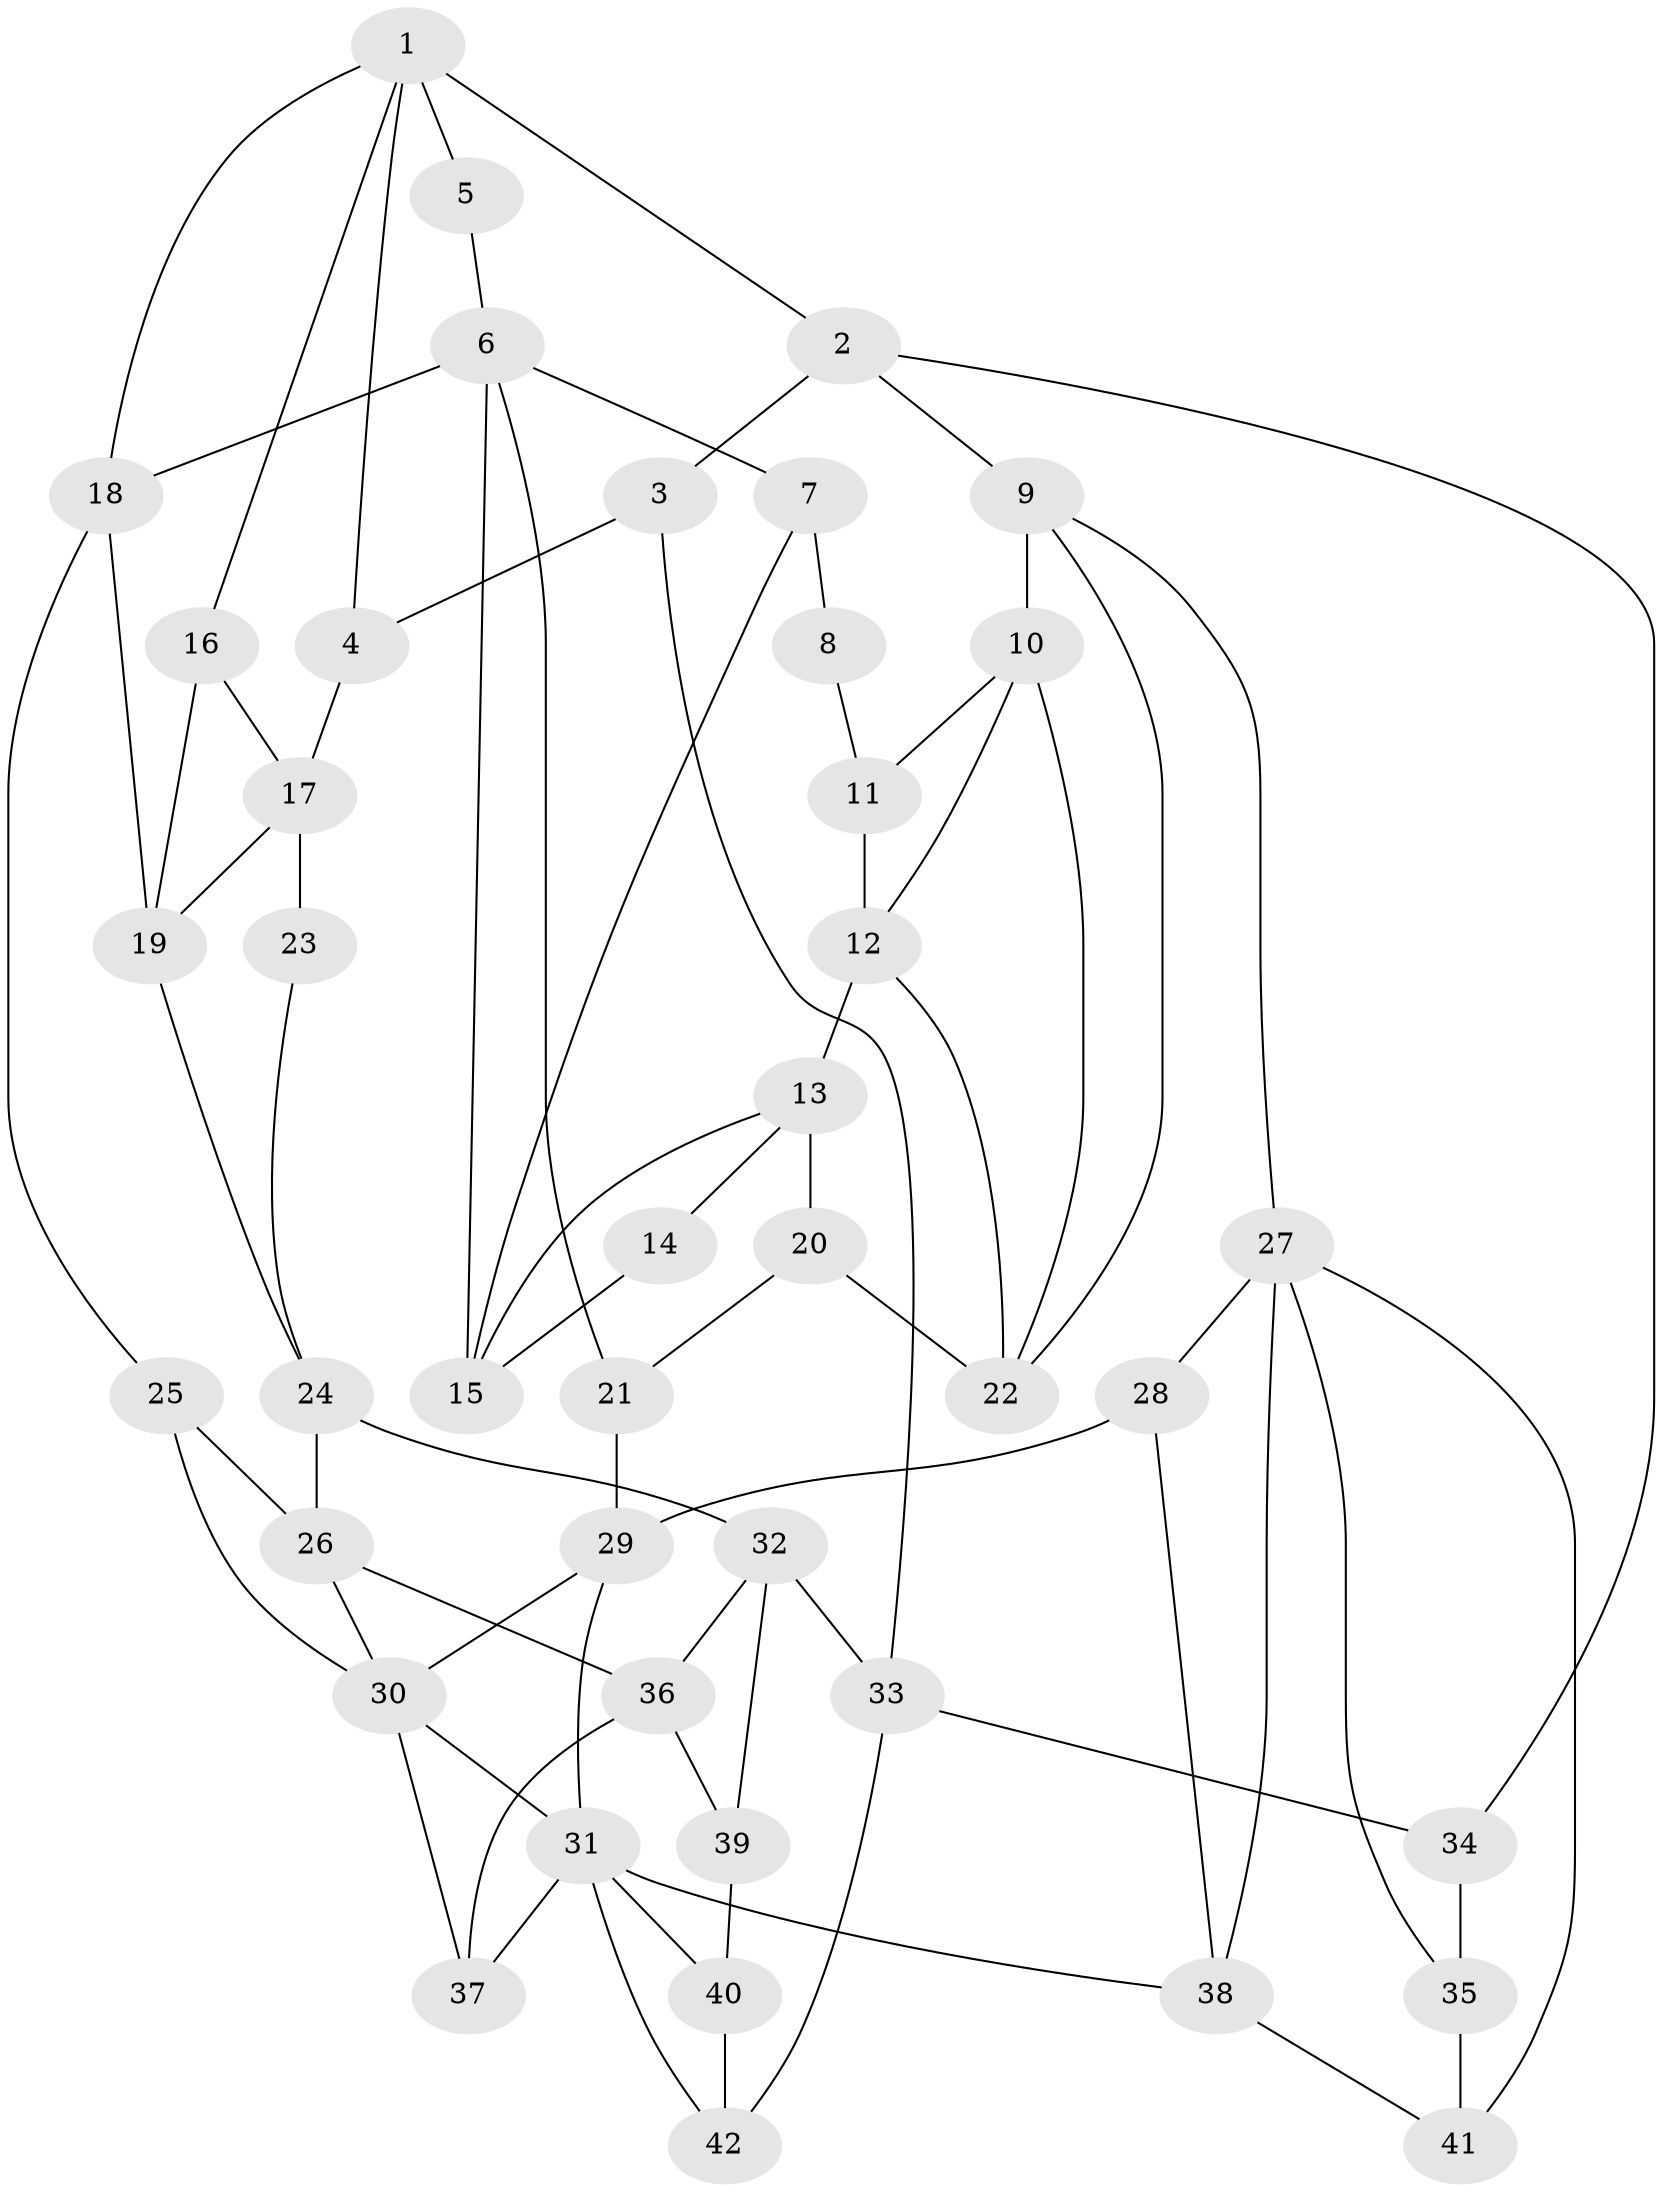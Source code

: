 // original degree distribution, {3: 0.022058823529411766, 5: 0.4338235294117647, 4: 0.27205882352941174, 6: 0.27205882352941174}
// Generated by graph-tools (version 1.1) at 2025/54/03/04/25 22:54:27]
// undirected, 42 vertices, 75 edges
graph export_dot {
  node [color=gray90,style=filled];
  1;
  2;
  3;
  4;
  5;
  6;
  7;
  8;
  9;
  10;
  11;
  12;
  13;
  14;
  15;
  16;
  17;
  18;
  19;
  20;
  21;
  22;
  23;
  24;
  25;
  26;
  27;
  28;
  29;
  30;
  31;
  32;
  33;
  34;
  35;
  36;
  37;
  38;
  39;
  40;
  41;
  42;
  1 -- 2 [weight=1.0];
  1 -- 4 [weight=1.0];
  1 -- 5 [weight=2.0];
  1 -- 16 [weight=1.0];
  1 -- 18 [weight=1.0];
  2 -- 3 [weight=1.0];
  2 -- 9 [weight=1.0];
  2 -- 34 [weight=1.0];
  3 -- 4 [weight=2.0];
  3 -- 33 [weight=1.0];
  4 -- 17 [weight=2.0];
  5 -- 6 [weight=1.0];
  6 -- 7 [weight=1.0];
  6 -- 15 [weight=1.0];
  6 -- 18 [weight=1.0];
  6 -- 21 [weight=2.0];
  7 -- 8 [weight=1.0];
  7 -- 15 [weight=2.0];
  8 -- 11 [weight=1.0];
  9 -- 10 [weight=3.0];
  9 -- 22 [weight=1.0];
  9 -- 27 [weight=1.0];
  10 -- 11 [weight=1.0];
  10 -- 12 [weight=1.0];
  10 -- 22 [weight=1.0];
  11 -- 12 [weight=2.0];
  12 -- 13 [weight=2.0];
  12 -- 22 [weight=1.0];
  13 -- 14 [weight=1.0];
  13 -- 15 [weight=1.0];
  13 -- 20 [weight=1.0];
  14 -- 15 [weight=2.0];
  16 -- 17 [weight=1.0];
  16 -- 19 [weight=1.0];
  17 -- 19 [weight=1.0];
  17 -- 23 [weight=2.0];
  18 -- 19 [weight=1.0];
  18 -- 25 [weight=1.0];
  19 -- 24 [weight=1.0];
  20 -- 21 [weight=2.0];
  20 -- 22 [weight=1.0];
  21 -- 29 [weight=2.0];
  23 -- 24 [weight=1.0];
  24 -- 26 [weight=2.0];
  24 -- 32 [weight=2.0];
  25 -- 26 [weight=2.0];
  25 -- 30 [weight=1.0];
  26 -- 30 [weight=1.0];
  26 -- 36 [weight=1.0];
  27 -- 28 [weight=2.0];
  27 -- 35 [weight=1.0];
  27 -- 38 [weight=1.0];
  27 -- 41 [weight=2.0];
  28 -- 29 [weight=2.0];
  28 -- 38 [weight=1.0];
  29 -- 30 [weight=1.0];
  29 -- 31 [weight=1.0];
  30 -- 31 [weight=1.0];
  30 -- 37 [weight=1.0];
  31 -- 37 [weight=1.0];
  31 -- 38 [weight=1.0];
  31 -- 40 [weight=1.0];
  31 -- 42 [weight=1.0];
  32 -- 33 [weight=2.0];
  32 -- 36 [weight=1.0];
  32 -- 39 [weight=1.0];
  33 -- 34 [weight=2.0];
  33 -- 42 [weight=1.0];
  34 -- 35 [weight=2.0];
  35 -- 41 [weight=3.0];
  36 -- 37 [weight=1.0];
  36 -- 39 [weight=2.0];
  38 -- 41 [weight=1.0];
  39 -- 40 [weight=1.0];
  40 -- 42 [weight=4.0];
}
